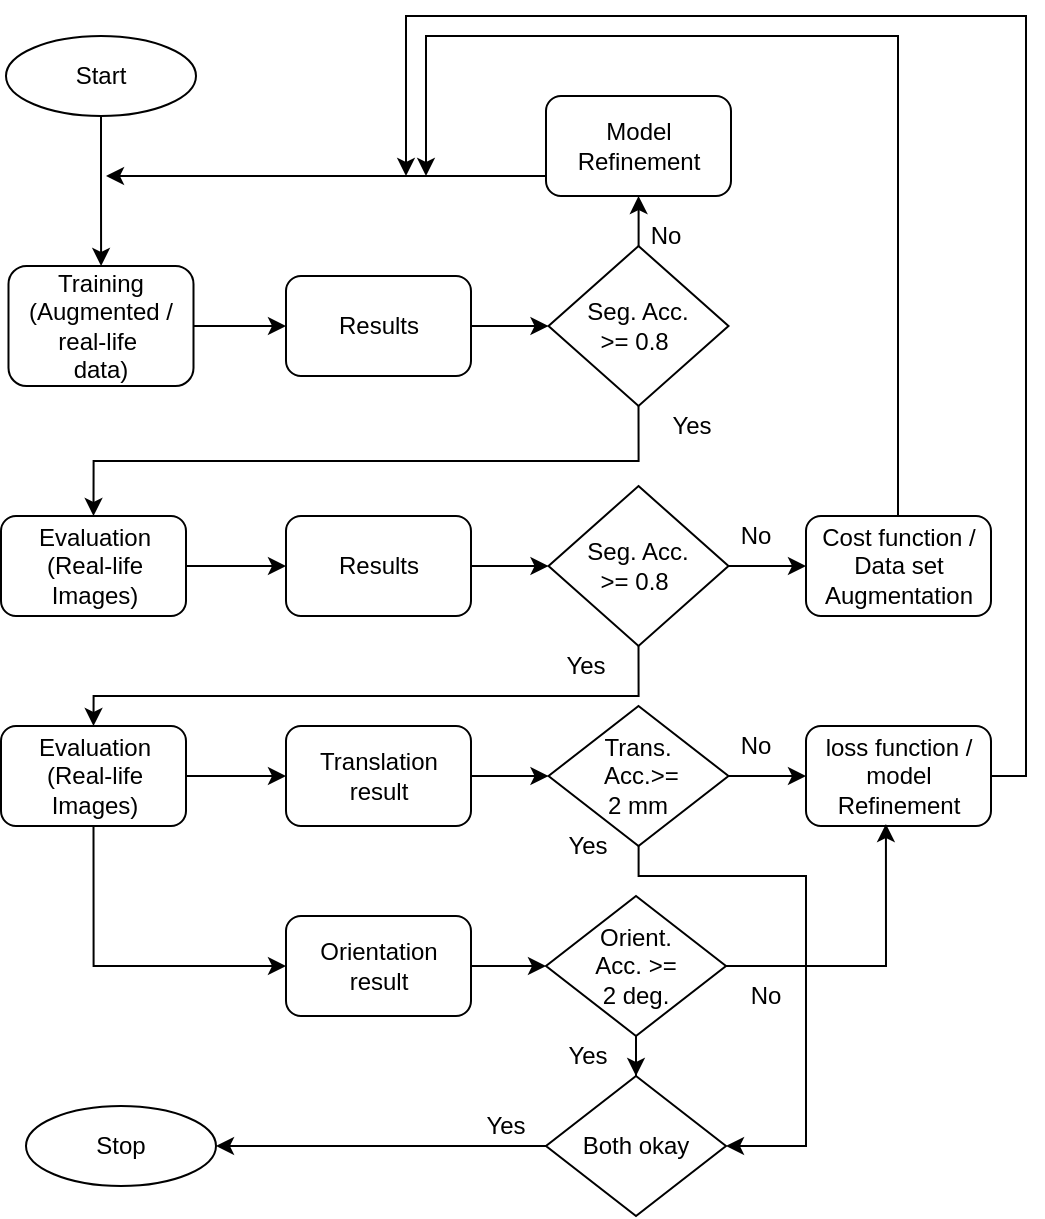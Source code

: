 <mxfile version="15.5.5" type="github">
  <diagram id="OslVOosWBatsHtp2FqWT" name="Page-1">
    <mxGraphModel dx="946" dy="1691" grid="1" gridSize="10" guides="1" tooltips="1" connect="1" arrows="1" fold="1" page="1" pageScale="1" pageWidth="850" pageHeight="1100" math="0" shadow="0">
      <root>
        <mxCell id="0" />
        <mxCell id="1" parent="0" />
        <mxCell id="BeqPGa5jMXs1MYdLPjbw-10" value="" style="edgeStyle=orthogonalEdgeStyle;rounded=0;orthogonalLoop=1;jettySize=auto;html=1;" parent="1" source="BeqPGa5jMXs1MYdLPjbw-6" target="BeqPGa5jMXs1MYdLPjbw-7" edge="1">
          <mxGeometry relative="1" as="geometry" />
        </mxCell>
        <mxCell id="BeqPGa5jMXs1MYdLPjbw-6" value="Start" style="ellipse;whiteSpace=wrap;html=1;" parent="1" vertex="1">
          <mxGeometry x="70" width="95" height="40" as="geometry" />
        </mxCell>
        <mxCell id="UML90ALtm5ZFzDacVVyh-2" value="" style="edgeStyle=orthogonalEdgeStyle;rounded=0;orthogonalLoop=1;jettySize=auto;html=1;" parent="1" source="BeqPGa5jMXs1MYdLPjbw-7" target="BeqPGa5jMXs1MYdLPjbw-15" edge="1">
          <mxGeometry relative="1" as="geometry" />
        </mxCell>
        <mxCell id="BeqPGa5jMXs1MYdLPjbw-7" value="Training&lt;br&gt;(Augmented / real-life&amp;nbsp;&lt;br&gt;data)" style="rounded=1;whiteSpace=wrap;html=1;" parent="1" vertex="1">
          <mxGeometry x="71.25" y="115" width="92.5" height="60" as="geometry" />
        </mxCell>
        <mxCell id="BeqPGa5jMXs1MYdLPjbw-78" value="" style="edgeStyle=orthogonalEdgeStyle;rounded=0;orthogonalLoop=1;jettySize=auto;html=1;" parent="1" source="BeqPGa5jMXs1MYdLPjbw-9" target="BeqPGa5jMXs1MYdLPjbw-68" edge="1">
          <mxGeometry relative="1" as="geometry" />
        </mxCell>
        <mxCell id="BeqPGa5jMXs1MYdLPjbw-9" value="Evaluation&lt;br&gt;(Real-life&lt;br&gt;Images)" style="rounded=1;whiteSpace=wrap;html=1;" parent="1" vertex="1">
          <mxGeometry x="67.5" y="240" width="92.5" height="50" as="geometry" />
        </mxCell>
        <mxCell id="BeqPGa5jMXs1MYdLPjbw-45" value="" style="edgeStyle=orthogonalEdgeStyle;rounded=0;orthogonalLoop=1;jettySize=auto;html=1;" parent="1" source="BeqPGa5jMXs1MYdLPjbw-15" target="BeqPGa5jMXs1MYdLPjbw-33" edge="1">
          <mxGeometry relative="1" as="geometry" />
        </mxCell>
        <mxCell id="BeqPGa5jMXs1MYdLPjbw-15" value="Results" style="rounded=1;whiteSpace=wrap;html=1;" parent="1" vertex="1">
          <mxGeometry x="210" y="120" width="92.5" height="50" as="geometry" />
        </mxCell>
        <mxCell id="BeqPGa5jMXs1MYdLPjbw-49" value="" style="edgeStyle=orthogonalEdgeStyle;rounded=0;orthogonalLoop=1;jettySize=auto;html=1;" parent="1" source="BeqPGa5jMXs1MYdLPjbw-33" target="BeqPGa5jMXs1MYdLPjbw-48" edge="1">
          <mxGeometry relative="1" as="geometry" />
        </mxCell>
        <mxCell id="Aetyjbb1jliUB70HU3hA-2" style="edgeStyle=orthogonalEdgeStyle;rounded=0;orthogonalLoop=1;jettySize=auto;html=1;exitX=0.5;exitY=1;exitDx=0;exitDy=0;entryX=0.5;entryY=0;entryDx=0;entryDy=0;" edge="1" parent="1" source="BeqPGa5jMXs1MYdLPjbw-33" target="BeqPGa5jMXs1MYdLPjbw-9">
          <mxGeometry relative="1" as="geometry" />
        </mxCell>
        <mxCell id="BeqPGa5jMXs1MYdLPjbw-33" value="Seg. Acc.&lt;br&gt;&amp;gt;= 0.8&amp;nbsp;" style="rhombus;whiteSpace=wrap;html=1;" parent="1" vertex="1">
          <mxGeometry x="341.25" y="105" width="90" height="80" as="geometry" />
        </mxCell>
        <mxCell id="BeqPGa5jMXs1MYdLPjbw-51" style="edgeStyle=orthogonalEdgeStyle;rounded=0;orthogonalLoop=1;jettySize=auto;html=1;" parent="1" source="BeqPGa5jMXs1MYdLPjbw-48" edge="1">
          <mxGeometry relative="1" as="geometry">
            <mxPoint x="120" y="70" as="targetPoint" />
            <Array as="points">
              <mxPoint x="120" y="70" />
            </Array>
          </mxGeometry>
        </mxCell>
        <mxCell id="BeqPGa5jMXs1MYdLPjbw-48" value="Model Refinement" style="rounded=1;whiteSpace=wrap;html=1;" parent="1" vertex="1">
          <mxGeometry x="340" y="30" width="92.5" height="50" as="geometry" />
        </mxCell>
        <mxCell id="BeqPGa5jMXs1MYdLPjbw-52" value="No" style="text;html=1;strokeColor=none;fillColor=none;align=center;verticalAlign=middle;whiteSpace=wrap;rounded=0;" parent="1" vertex="1">
          <mxGeometry x="380" y="90" width="40" height="20" as="geometry" />
        </mxCell>
        <mxCell id="BeqPGa5jMXs1MYdLPjbw-80" value="" style="edgeStyle=orthogonalEdgeStyle;rounded=0;orthogonalLoop=1;jettySize=auto;html=1;" parent="1" source="BeqPGa5jMXs1MYdLPjbw-68" target="BeqPGa5jMXs1MYdLPjbw-79" edge="1">
          <mxGeometry relative="1" as="geometry" />
        </mxCell>
        <mxCell id="BeqPGa5jMXs1MYdLPjbw-68" value="Results" style="rounded=1;whiteSpace=wrap;html=1;" parent="1" vertex="1">
          <mxGeometry x="210" y="240" width="92.5" height="50" as="geometry" />
        </mxCell>
        <mxCell id="BeqPGa5jMXs1MYdLPjbw-85" value="" style="edgeStyle=orthogonalEdgeStyle;rounded=0;orthogonalLoop=1;jettySize=auto;html=1;" parent="1" source="BeqPGa5jMXs1MYdLPjbw-79" target="BeqPGa5jMXs1MYdLPjbw-84" edge="1">
          <mxGeometry relative="1" as="geometry" />
        </mxCell>
        <mxCell id="Aetyjbb1jliUB70HU3hA-14" style="edgeStyle=orthogonalEdgeStyle;rounded=0;orthogonalLoop=1;jettySize=auto;html=1;entryX=0.5;entryY=0;entryDx=0;entryDy=0;exitX=0.5;exitY=1;exitDx=0;exitDy=0;" edge="1" parent="1" source="BeqPGa5jMXs1MYdLPjbw-79" target="Aetyjbb1jliUB70HU3hA-3">
          <mxGeometry relative="1" as="geometry">
            <Array as="points">
              <mxPoint x="386" y="330" />
              <mxPoint x="114" y="330" />
            </Array>
          </mxGeometry>
        </mxCell>
        <mxCell id="BeqPGa5jMXs1MYdLPjbw-79" value="Seg. Acc.&lt;br&gt;&amp;gt;= 0.8&amp;nbsp;" style="rhombus;whiteSpace=wrap;html=1;" parent="1" vertex="1">
          <mxGeometry x="341.25" y="225" width="90" height="80" as="geometry" />
        </mxCell>
        <mxCell id="BeqPGa5jMXs1MYdLPjbw-82" value="No" style="text;html=1;strokeColor=none;fillColor=none;align=center;verticalAlign=middle;whiteSpace=wrap;rounded=0;" parent="1" vertex="1">
          <mxGeometry x="425" y="240" width="40" height="20" as="geometry" />
        </mxCell>
        <mxCell id="BeqPGa5jMXs1MYdLPjbw-86" style="edgeStyle=orthogonalEdgeStyle;rounded=0;orthogonalLoop=1;jettySize=auto;html=1;exitX=1;exitY=0.5;exitDx=0;exitDy=0;" parent="1" source="BeqPGa5jMXs1MYdLPjbw-84" edge="1">
          <mxGeometry relative="1" as="geometry">
            <mxPoint x="280" y="70" as="targetPoint" />
            <Array as="points">
              <mxPoint x="516" y="265" />
              <mxPoint x="516" />
              <mxPoint x="280" />
            </Array>
          </mxGeometry>
        </mxCell>
        <mxCell id="BeqPGa5jMXs1MYdLPjbw-84" value="Cost function /&lt;br&gt;Data set Augmentation" style="rounded=1;whiteSpace=wrap;html=1;" parent="1" vertex="1">
          <mxGeometry x="470" y="240" width="92.5" height="50" as="geometry" />
        </mxCell>
        <mxCell id="BeqPGa5jMXs1MYdLPjbw-94" value="Yes" style="text;html=1;strokeColor=none;fillColor=none;align=center;verticalAlign=middle;whiteSpace=wrap;rounded=0;" parent="1" vertex="1">
          <mxGeometry x="340" y="305" width="40" height="20" as="geometry" />
        </mxCell>
        <mxCell id="Aetyjbb1jliUB70HU3hA-12" value="" style="edgeStyle=orthogonalEdgeStyle;rounded=0;orthogonalLoop=1;jettySize=auto;html=1;" edge="1" parent="1" source="Aetyjbb1jliUB70HU3hA-3" target="Aetyjbb1jliUB70HU3hA-4">
          <mxGeometry relative="1" as="geometry" />
        </mxCell>
        <mxCell id="Aetyjbb1jliUB70HU3hA-22" style="edgeStyle=orthogonalEdgeStyle;rounded=0;orthogonalLoop=1;jettySize=auto;html=1;entryX=0;entryY=0.5;entryDx=0;entryDy=0;exitX=0.5;exitY=1;exitDx=0;exitDy=0;" edge="1" parent="1" source="Aetyjbb1jliUB70HU3hA-3" target="Aetyjbb1jliUB70HU3hA-21">
          <mxGeometry relative="1" as="geometry" />
        </mxCell>
        <mxCell id="Aetyjbb1jliUB70HU3hA-3" value="Evaluation&lt;br&gt;(Real-life&lt;br&gt;Images)" style="rounded=1;whiteSpace=wrap;html=1;" vertex="1" parent="1">
          <mxGeometry x="67.5" y="345" width="92.5" height="50" as="geometry" />
        </mxCell>
        <mxCell id="Aetyjbb1jliUB70HU3hA-17" value="" style="edgeStyle=orthogonalEdgeStyle;rounded=0;orthogonalLoop=1;jettySize=auto;html=1;" edge="1" parent="1" source="Aetyjbb1jliUB70HU3hA-4" target="Aetyjbb1jliUB70HU3hA-6">
          <mxGeometry relative="1" as="geometry" />
        </mxCell>
        <mxCell id="Aetyjbb1jliUB70HU3hA-4" value="Translation result" style="rounded=1;whiteSpace=wrap;html=1;" vertex="1" parent="1">
          <mxGeometry x="210" y="345" width="92.5" height="50" as="geometry" />
        </mxCell>
        <mxCell id="Aetyjbb1jliUB70HU3hA-10" value="" style="edgeStyle=orthogonalEdgeStyle;rounded=0;orthogonalLoop=1;jettySize=auto;html=1;" edge="1" parent="1" source="Aetyjbb1jliUB70HU3hA-6" target="Aetyjbb1jliUB70HU3hA-7">
          <mxGeometry relative="1" as="geometry" />
        </mxCell>
        <mxCell id="Aetyjbb1jliUB70HU3hA-35" style="edgeStyle=orthogonalEdgeStyle;rounded=0;orthogonalLoop=1;jettySize=auto;html=1;entryX=1;entryY=0.5;entryDx=0;entryDy=0;" edge="1" parent="1" source="Aetyjbb1jliUB70HU3hA-6" target="Aetyjbb1jliUB70HU3hA-33">
          <mxGeometry relative="1" as="geometry">
            <Array as="points">
              <mxPoint x="386" y="420" />
              <mxPoint x="470" y="420" />
              <mxPoint x="470" y="555" />
            </Array>
          </mxGeometry>
        </mxCell>
        <mxCell id="Aetyjbb1jliUB70HU3hA-6" value="Trans.&lt;br&gt;&amp;nbsp;Acc.&amp;gt;= &lt;br&gt;2 mm" style="rhombus;whiteSpace=wrap;html=1;" vertex="1" parent="1">
          <mxGeometry x="341.25" y="335" width="90" height="70" as="geometry" />
        </mxCell>
        <mxCell id="Aetyjbb1jliUB70HU3hA-24" style="edgeStyle=orthogonalEdgeStyle;rounded=0;orthogonalLoop=1;jettySize=auto;html=1;" edge="1" parent="1" source="Aetyjbb1jliUB70HU3hA-7">
          <mxGeometry relative="1" as="geometry">
            <mxPoint x="270" y="70" as="targetPoint" />
            <Array as="points">
              <mxPoint x="580" y="370" />
              <mxPoint x="580" y="-10" />
              <mxPoint x="270" y="-10" />
            </Array>
          </mxGeometry>
        </mxCell>
        <mxCell id="Aetyjbb1jliUB70HU3hA-7" value="loss function / model Refinement" style="rounded=1;whiteSpace=wrap;html=1;" vertex="1" parent="1">
          <mxGeometry x="470" y="345" width="92.5" height="50" as="geometry" />
        </mxCell>
        <mxCell id="Aetyjbb1jliUB70HU3hA-8" value="Yes" style="text;html=1;strokeColor=none;fillColor=none;align=center;verticalAlign=middle;whiteSpace=wrap;rounded=0;" vertex="1" parent="1">
          <mxGeometry x="392.5" y="185" width="40" height="20" as="geometry" />
        </mxCell>
        <mxCell id="Aetyjbb1jliUB70HU3hA-9" value="No" style="text;html=1;strokeColor=none;fillColor=none;align=center;verticalAlign=middle;whiteSpace=wrap;rounded=0;" vertex="1" parent="1">
          <mxGeometry x="425" y="345" width="40" height="20" as="geometry" />
        </mxCell>
        <mxCell id="Aetyjbb1jliUB70HU3hA-18" style="edgeStyle=orthogonalEdgeStyle;rounded=0;orthogonalLoop=1;jettySize=auto;html=1;entryX=0.432;entryY=0.98;entryDx=0;entryDy=0;entryPerimeter=0;" edge="1" parent="1" source="Aetyjbb1jliUB70HU3hA-13" target="Aetyjbb1jliUB70HU3hA-7">
          <mxGeometry relative="1" as="geometry" />
        </mxCell>
        <mxCell id="Aetyjbb1jliUB70HU3hA-37" value="" style="edgeStyle=orthogonalEdgeStyle;rounded=0;orthogonalLoop=1;jettySize=auto;html=1;" edge="1" parent="1" source="Aetyjbb1jliUB70HU3hA-13" target="Aetyjbb1jliUB70HU3hA-33">
          <mxGeometry relative="1" as="geometry" />
        </mxCell>
        <mxCell id="Aetyjbb1jliUB70HU3hA-13" value="Orient.&lt;br&gt;Acc. &amp;gt;= &lt;br&gt;2 deg." style="rhombus;whiteSpace=wrap;html=1;" vertex="1" parent="1">
          <mxGeometry x="340" y="430" width="90" height="70" as="geometry" />
        </mxCell>
        <mxCell id="Aetyjbb1jliUB70HU3hA-19" value="No" style="text;html=1;strokeColor=none;fillColor=none;align=center;verticalAlign=middle;whiteSpace=wrap;rounded=0;" vertex="1" parent="1">
          <mxGeometry x="430" y="470" width="40" height="20" as="geometry" />
        </mxCell>
        <mxCell id="Aetyjbb1jliUB70HU3hA-23" value="" style="edgeStyle=orthogonalEdgeStyle;rounded=0;orthogonalLoop=1;jettySize=auto;html=1;" edge="1" parent="1" source="Aetyjbb1jliUB70HU3hA-21" target="Aetyjbb1jliUB70HU3hA-13">
          <mxGeometry relative="1" as="geometry" />
        </mxCell>
        <mxCell id="Aetyjbb1jliUB70HU3hA-21" value="Orientation result" style="rounded=1;whiteSpace=wrap;html=1;" vertex="1" parent="1">
          <mxGeometry x="210" y="440" width="92.5" height="50" as="geometry" />
        </mxCell>
        <mxCell id="Aetyjbb1jliUB70HU3hA-25" value="Stop" style="ellipse;whiteSpace=wrap;html=1;" vertex="1" parent="1">
          <mxGeometry x="80" y="535" width="95" height="40" as="geometry" />
        </mxCell>
        <mxCell id="Aetyjbb1jliUB70HU3hA-30" value="Yes" style="text;html=1;strokeColor=none;fillColor=none;align=center;verticalAlign=middle;whiteSpace=wrap;rounded=0;" vertex="1" parent="1">
          <mxGeometry x="341.25" y="395" width="40" height="20" as="geometry" />
        </mxCell>
        <mxCell id="Aetyjbb1jliUB70HU3hA-31" value="Yes" style="text;html=1;strokeColor=none;fillColor=none;align=center;verticalAlign=middle;whiteSpace=wrap;rounded=0;" vertex="1" parent="1">
          <mxGeometry x="341.25" y="500" width="40" height="20" as="geometry" />
        </mxCell>
        <mxCell id="Aetyjbb1jliUB70HU3hA-38" style="edgeStyle=orthogonalEdgeStyle;rounded=0;orthogonalLoop=1;jettySize=auto;html=1;entryX=1;entryY=0.5;entryDx=0;entryDy=0;" edge="1" parent="1" source="Aetyjbb1jliUB70HU3hA-33" target="Aetyjbb1jliUB70HU3hA-25">
          <mxGeometry relative="1" as="geometry" />
        </mxCell>
        <mxCell id="Aetyjbb1jliUB70HU3hA-33" value="Both okay" style="rhombus;whiteSpace=wrap;html=1;" vertex="1" parent="1">
          <mxGeometry x="340" y="520" width="90" height="70" as="geometry" />
        </mxCell>
        <mxCell id="Aetyjbb1jliUB70HU3hA-39" value="Yes" style="text;html=1;strokeColor=none;fillColor=none;align=center;verticalAlign=middle;whiteSpace=wrap;rounded=0;" vertex="1" parent="1">
          <mxGeometry x="300" y="535" width="40" height="20" as="geometry" />
        </mxCell>
      </root>
    </mxGraphModel>
  </diagram>
</mxfile>
